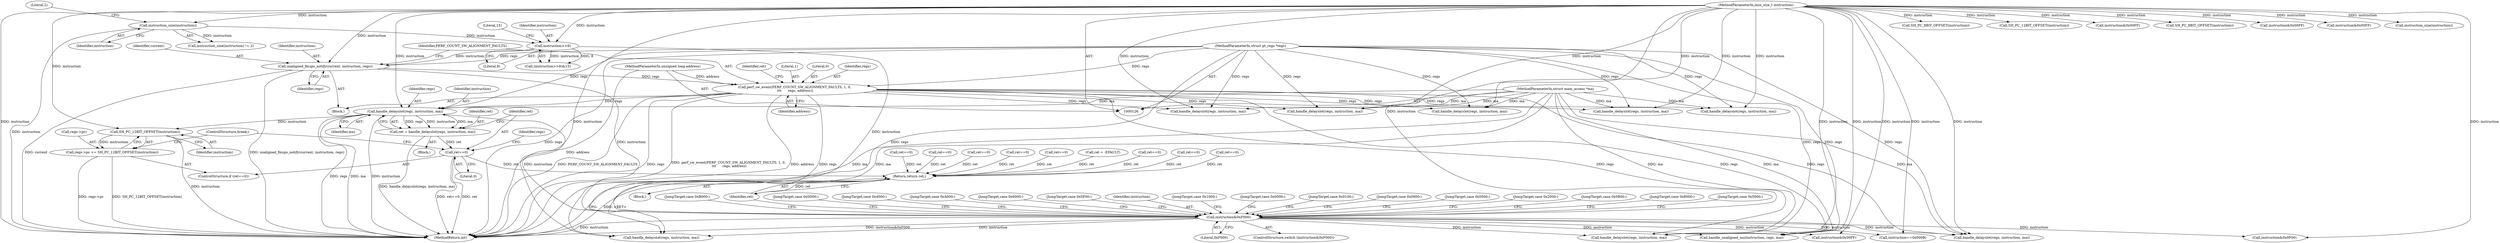 digraph "1_linux_a8b0ca17b80e92faab46ee7179ba9e99ccb61233_23@pointer" {
"1000420" [label="(Call,handle_delayslot(regs, instruction, ma))"];
"1000166" [label="(Call,perf_sw_event(PERF_COUNT_SW_ALIGNMENT_FAULTS, 1, 0,\n \t\t\t      regs, address))"];
"1000162" [label="(Call,unaligned_fixups_notify(current, instruction, regs))"];
"1000147" [label="(Call,instruction>>8)"];
"1000138" [label="(Call,instruction_size(instruction))"];
"1000127" [label="(MethodParameterIn,insn_size_t instruction)"];
"1000128" [label="(MethodParameterIn,struct pt_regs *regs)"];
"1000131" [label="(MethodParameterIn,unsigned long address)"];
"1000177" [label="(Call,instruction&0xF000)"];
"1000129" [label="(MethodParameterIn,struct mem_access *ma)"];
"1000418" [label="(Call,ret = handle_delayslot(regs, instruction, ma))"];
"1000425" [label="(Call,ret==0)"];
"1000463" [label="(Return,return ret;)"];
"1000432" [label="(Call,SH_PC_12BIT_OFFSET(instruction))"];
"1000428" [label="(Call,regs->pc += SH_PC_12BIT_OFFSET(instruction))"];
"1000167" [label="(Identifier,PERF_COUNT_SW_ALIGNMENT_FAULTS)"];
"1000183" [label="(Call,instruction==0x000B)"];
"1000430" [label="(Identifier,regs)"];
"1000173" [label="(Identifier,ret)"];
"1000179" [label="(Literal,0xF000)"];
"1000433" [label="(Identifier,instruction)"];
"1000168" [label="(Literal,1)"];
"1000169" [label="(Literal,0)"];
"1000137" [label="(Call,instruction_size(instruction) != 2)"];
"1000432" [label="(Call,SH_PC_12BIT_OFFSET(instruction))"];
"1000383" [label="(JumpTarget,case 0x0D00:)"];
"1000150" [label="(Literal,15)"];
"1000140" [label="(Literal,2)"];
"1000272" [label="(JumpTarget,case 0x4000:)"];
"1000162" [label="(Call,unaligned_fixups_notify(current, instruction, regs))"];
"1000378" [label="(Call,SH_PC_8BIT_OFFSET(instruction))"];
"1000484" [label="(MethodReturn,int)"];
"1000244" [label="(Call,ret==0)"];
"1000417" [label="(JumpTarget,case 0xA000:)"];
"1000351" [label="(Call,handle_delayslot(regs, instruction, ma))"];
"1000139" [label="(Identifier,instruction)"];
"1000147" [label="(Call,instruction>>8)"];
"1000287" [label="(Call,ret==0)"];
"1000334" [label="(JumpTarget,case 0x6000:)"];
"1000460" [label="(Call,SH_PC_12BIT_OFFSET(instruction))"];
"1000348" [label="(JumpTarget,case 0x0F00:)"];
"1000178" [label="(Identifier,instruction)"];
"1000268" [label="(JumpTarget,case 0x1000:)"];
"1000129" [label="(MethodParameterIn,struct mem_access *ma)"];
"1000207" [label="(Call,instruction&0x00FF)"];
"1000413" [label="(Call,SH_PC_8BIT_OFFSET(instruction))"];
"1000131" [label="(MethodParameterIn,unsigned long address)"];
"1000275" [label="(Call,instruction&0x00FF)"];
"1000391" [label="(Call,ret==0)"];
"1000298" [label="(Call,instruction&0x00FF)"];
"1000427" [label="(Literal,0)"];
"1000194" [label="(Call,ret==0)"];
"1000171" [label="(Identifier,address)"];
"1000163" [label="(Identifier,current)"];
"1000463" [label="(Return,return ret;)"];
"1000181" [label="(JumpTarget,case 0x0000:)"];
"1000468" [label="(Call,handle_unaligned_ins(instruction, regs, ma))"];
"1000426" [label="(Identifier,ret)"];
"1000128" [label="(MethodParameterIn,struct pt_regs *regs)"];
"1000425" [label="(Call,ret==0)"];
"1000421" [label="(Identifier,regs)"];
"1000342" [label="(JumpTarget,case 0x0100:)"];
"1000305" [label="(Call,handle_delayslot(regs, instruction, ma))"];
"1000381" [label="(JumpTarget,case 0x0900:)"];
"1000344" [label="(JumpTarget,case 0x0500:)"];
"1000148" [label="(Identifier,instruction)"];
"1000232" [label="(Call,instruction&0x00FF)"];
"1000270" [label="(JumpTarget,case 0x2000:)"];
"1000138" [label="(Call,instruction_size(instruction))"];
"1000420" [label="(Call,handle_delayslot(regs, instruction, ma))"];
"1000356" [label="(Call,ret==0)"];
"1000346" [label="(JumpTarget,case 0x0B00:)"];
"1000423" [label="(Identifier,ma)"];
"1000189" [label="(Call,handle_delayslot(regs, instruction, ma))"];
"1000336" [label="(JumpTarget,case 0x8000:)"];
"1000132" [label="(Block,)"];
"1000434" [label="(ControlStructure,break;)"];
"1000166" [label="(Call,perf_sw_event(PERF_COUNT_SW_ALIGNMENT_FAULTS, 1, 0,\n \t\t\t      regs, address))"];
"1000418" [label="(Call,ret = handle_delayslot(regs, instruction, ma))"];
"1000177" [label="(Call,instruction&0xF000)"];
"1000422" [label="(Identifier,instruction)"];
"1000170" [label="(Identifier,regs)"];
"1000429" [label="(Call,regs->pc)"];
"1000164" [label="(Identifier,instruction)"];
"1000180" [label="(Block,)"];
"1000146" [label="(Call,(instruction>>8)&15)"];
"1000161" [label="(Block,)"];
"1000310" [label="(Call,ret==0)"];
"1000219" [label="(Call,ret==0)"];
"1000172" [label="(Call,ret = -EFAULT)"];
"1000332" [label="(JumpTarget,case 0x5000:)"];
"1000214" [label="(Call,handle_delayslot(regs, instruction, ma))"];
"1000443" [label="(Call,ret==0)"];
"1000464" [label="(Identifier,ret)"];
"1000480" [label="(Call,instruction_size(instruction))"];
"1000239" [label="(Call,handle_delayslot(regs, instruction, ma))"];
"1000386" [label="(Call,handle_delayslot(regs, instruction, ma))"];
"1000176" [label="(ControlStructure,switch (instruction&0xF000))"];
"1000127" [label="(MethodParameterIn,insn_size_t instruction)"];
"1000165" [label="(Identifier,regs)"];
"1000438" [label="(Call,handle_delayslot(regs, instruction, ma))"];
"1000282" [label="(Call,handle_delayslot(regs, instruction, ma))"];
"1000435" [label="(JumpTarget,case 0xB000:)"];
"1000419" [label="(Identifier,ret)"];
"1000428" [label="(Call,regs->pc += SH_PC_12BIT_OFFSET(instruction))"];
"1000338" [label="(Call,instruction&0x0F00)"];
"1000149" [label="(Literal,8)"];
"1000424" [label="(ControlStructure,if (ret==0))"];
"1000420" -> "1000418"  [label="AST: "];
"1000420" -> "1000423"  [label="CFG: "];
"1000421" -> "1000420"  [label="AST: "];
"1000422" -> "1000420"  [label="AST: "];
"1000423" -> "1000420"  [label="AST: "];
"1000418" -> "1000420"  [label="CFG: "];
"1000420" -> "1000484"  [label="DDG: ma"];
"1000420" -> "1000484"  [label="DDG: instruction"];
"1000420" -> "1000484"  [label="DDG: regs"];
"1000420" -> "1000418"  [label="DDG: regs"];
"1000420" -> "1000418"  [label="DDG: instruction"];
"1000420" -> "1000418"  [label="DDG: ma"];
"1000166" -> "1000420"  [label="DDG: regs"];
"1000128" -> "1000420"  [label="DDG: regs"];
"1000177" -> "1000420"  [label="DDG: instruction"];
"1000127" -> "1000420"  [label="DDG: instruction"];
"1000129" -> "1000420"  [label="DDG: ma"];
"1000420" -> "1000432"  [label="DDG: instruction"];
"1000166" -> "1000161"  [label="AST: "];
"1000166" -> "1000171"  [label="CFG: "];
"1000167" -> "1000166"  [label="AST: "];
"1000168" -> "1000166"  [label="AST: "];
"1000169" -> "1000166"  [label="AST: "];
"1000170" -> "1000166"  [label="AST: "];
"1000171" -> "1000166"  [label="AST: "];
"1000173" -> "1000166"  [label="CFG: "];
"1000166" -> "1000484"  [label="DDG: perf_sw_event(PERF_COUNT_SW_ALIGNMENT_FAULTS, 1, 0,\n \t\t\t      regs, address)"];
"1000166" -> "1000484"  [label="DDG: PERF_COUNT_SW_ALIGNMENT_FAULTS"];
"1000166" -> "1000484"  [label="DDG: address"];
"1000166" -> "1000484"  [label="DDG: regs"];
"1000162" -> "1000166"  [label="DDG: regs"];
"1000128" -> "1000166"  [label="DDG: regs"];
"1000131" -> "1000166"  [label="DDG: address"];
"1000166" -> "1000189"  [label="DDG: regs"];
"1000166" -> "1000214"  [label="DDG: regs"];
"1000166" -> "1000239"  [label="DDG: regs"];
"1000166" -> "1000282"  [label="DDG: regs"];
"1000166" -> "1000305"  [label="DDG: regs"];
"1000166" -> "1000351"  [label="DDG: regs"];
"1000166" -> "1000386"  [label="DDG: regs"];
"1000166" -> "1000438"  [label="DDG: regs"];
"1000166" -> "1000468"  [label="DDG: regs"];
"1000162" -> "1000161"  [label="AST: "];
"1000162" -> "1000165"  [label="CFG: "];
"1000163" -> "1000162"  [label="AST: "];
"1000164" -> "1000162"  [label="AST: "];
"1000165" -> "1000162"  [label="AST: "];
"1000167" -> "1000162"  [label="CFG: "];
"1000162" -> "1000484"  [label="DDG: current"];
"1000162" -> "1000484"  [label="DDG: unaligned_fixups_notify(current, instruction, regs)"];
"1000147" -> "1000162"  [label="DDG: instruction"];
"1000127" -> "1000162"  [label="DDG: instruction"];
"1000128" -> "1000162"  [label="DDG: regs"];
"1000162" -> "1000177"  [label="DDG: instruction"];
"1000147" -> "1000146"  [label="AST: "];
"1000147" -> "1000149"  [label="CFG: "];
"1000148" -> "1000147"  [label="AST: "];
"1000149" -> "1000147"  [label="AST: "];
"1000150" -> "1000147"  [label="CFG: "];
"1000147" -> "1000146"  [label="DDG: instruction"];
"1000147" -> "1000146"  [label="DDG: 8"];
"1000138" -> "1000147"  [label="DDG: instruction"];
"1000127" -> "1000147"  [label="DDG: instruction"];
"1000147" -> "1000177"  [label="DDG: instruction"];
"1000138" -> "1000137"  [label="AST: "];
"1000138" -> "1000139"  [label="CFG: "];
"1000139" -> "1000138"  [label="AST: "];
"1000140" -> "1000138"  [label="CFG: "];
"1000138" -> "1000484"  [label="DDG: instruction"];
"1000138" -> "1000137"  [label="DDG: instruction"];
"1000127" -> "1000138"  [label="DDG: instruction"];
"1000127" -> "1000126"  [label="AST: "];
"1000127" -> "1000484"  [label="DDG: instruction"];
"1000127" -> "1000177"  [label="DDG: instruction"];
"1000127" -> "1000183"  [label="DDG: instruction"];
"1000127" -> "1000189"  [label="DDG: instruction"];
"1000127" -> "1000207"  [label="DDG: instruction"];
"1000127" -> "1000214"  [label="DDG: instruction"];
"1000127" -> "1000232"  [label="DDG: instruction"];
"1000127" -> "1000239"  [label="DDG: instruction"];
"1000127" -> "1000275"  [label="DDG: instruction"];
"1000127" -> "1000282"  [label="DDG: instruction"];
"1000127" -> "1000298"  [label="DDG: instruction"];
"1000127" -> "1000305"  [label="DDG: instruction"];
"1000127" -> "1000338"  [label="DDG: instruction"];
"1000127" -> "1000351"  [label="DDG: instruction"];
"1000127" -> "1000378"  [label="DDG: instruction"];
"1000127" -> "1000386"  [label="DDG: instruction"];
"1000127" -> "1000413"  [label="DDG: instruction"];
"1000127" -> "1000432"  [label="DDG: instruction"];
"1000127" -> "1000438"  [label="DDG: instruction"];
"1000127" -> "1000460"  [label="DDG: instruction"];
"1000127" -> "1000468"  [label="DDG: instruction"];
"1000127" -> "1000480"  [label="DDG: instruction"];
"1000128" -> "1000126"  [label="AST: "];
"1000128" -> "1000484"  [label="DDG: regs"];
"1000128" -> "1000189"  [label="DDG: regs"];
"1000128" -> "1000214"  [label="DDG: regs"];
"1000128" -> "1000239"  [label="DDG: regs"];
"1000128" -> "1000282"  [label="DDG: regs"];
"1000128" -> "1000305"  [label="DDG: regs"];
"1000128" -> "1000351"  [label="DDG: regs"];
"1000128" -> "1000386"  [label="DDG: regs"];
"1000128" -> "1000438"  [label="DDG: regs"];
"1000128" -> "1000468"  [label="DDG: regs"];
"1000131" -> "1000126"  [label="AST: "];
"1000131" -> "1000484"  [label="DDG: address"];
"1000177" -> "1000176"  [label="AST: "];
"1000177" -> "1000179"  [label="CFG: "];
"1000178" -> "1000177"  [label="AST: "];
"1000179" -> "1000177"  [label="AST: "];
"1000181" -> "1000177"  [label="CFG: "];
"1000268" -> "1000177"  [label="CFG: "];
"1000270" -> "1000177"  [label="CFG: "];
"1000272" -> "1000177"  [label="CFG: "];
"1000332" -> "1000177"  [label="CFG: "];
"1000334" -> "1000177"  [label="CFG: "];
"1000336" -> "1000177"  [label="CFG: "];
"1000342" -> "1000177"  [label="CFG: "];
"1000344" -> "1000177"  [label="CFG: "];
"1000346" -> "1000177"  [label="CFG: "];
"1000348" -> "1000177"  [label="CFG: "];
"1000381" -> "1000177"  [label="CFG: "];
"1000383" -> "1000177"  [label="CFG: "];
"1000417" -> "1000177"  [label="CFG: "];
"1000435" -> "1000177"  [label="CFG: "];
"1000464" -> "1000177"  [label="CFG: "];
"1000177" -> "1000484"  [label="DDG: instruction"];
"1000177" -> "1000484"  [label="DDG: instruction&0xF000"];
"1000177" -> "1000183"  [label="DDG: instruction"];
"1000177" -> "1000275"  [label="DDG: instruction"];
"1000177" -> "1000338"  [label="DDG: instruction"];
"1000177" -> "1000351"  [label="DDG: instruction"];
"1000177" -> "1000386"  [label="DDG: instruction"];
"1000177" -> "1000438"  [label="DDG: instruction"];
"1000177" -> "1000468"  [label="DDG: instruction"];
"1000129" -> "1000126"  [label="AST: "];
"1000129" -> "1000484"  [label="DDG: ma"];
"1000129" -> "1000189"  [label="DDG: ma"];
"1000129" -> "1000214"  [label="DDG: ma"];
"1000129" -> "1000239"  [label="DDG: ma"];
"1000129" -> "1000282"  [label="DDG: ma"];
"1000129" -> "1000305"  [label="DDG: ma"];
"1000129" -> "1000351"  [label="DDG: ma"];
"1000129" -> "1000386"  [label="DDG: ma"];
"1000129" -> "1000438"  [label="DDG: ma"];
"1000129" -> "1000468"  [label="DDG: ma"];
"1000418" -> "1000180"  [label="AST: "];
"1000419" -> "1000418"  [label="AST: "];
"1000426" -> "1000418"  [label="CFG: "];
"1000418" -> "1000484"  [label="DDG: handle_delayslot(regs, instruction, ma)"];
"1000418" -> "1000425"  [label="DDG: ret"];
"1000425" -> "1000424"  [label="AST: "];
"1000425" -> "1000427"  [label="CFG: "];
"1000426" -> "1000425"  [label="AST: "];
"1000427" -> "1000425"  [label="AST: "];
"1000430" -> "1000425"  [label="CFG: "];
"1000434" -> "1000425"  [label="CFG: "];
"1000425" -> "1000484"  [label="DDG: ret"];
"1000425" -> "1000484"  [label="DDG: ret==0"];
"1000425" -> "1000463"  [label="DDG: ret"];
"1000463" -> "1000132"  [label="AST: "];
"1000463" -> "1000464"  [label="CFG: "];
"1000464" -> "1000463"  [label="AST: "];
"1000484" -> "1000463"  [label="CFG: "];
"1000463" -> "1000484"  [label="DDG: <RET>"];
"1000464" -> "1000463"  [label="DDG: ret"];
"1000310" -> "1000463"  [label="DDG: ret"];
"1000194" -> "1000463"  [label="DDG: ret"];
"1000172" -> "1000463"  [label="DDG: ret"];
"1000244" -> "1000463"  [label="DDG: ret"];
"1000443" -> "1000463"  [label="DDG: ret"];
"1000391" -> "1000463"  [label="DDG: ret"];
"1000356" -> "1000463"  [label="DDG: ret"];
"1000287" -> "1000463"  [label="DDG: ret"];
"1000219" -> "1000463"  [label="DDG: ret"];
"1000432" -> "1000428"  [label="AST: "];
"1000432" -> "1000433"  [label="CFG: "];
"1000433" -> "1000432"  [label="AST: "];
"1000428" -> "1000432"  [label="CFG: "];
"1000432" -> "1000484"  [label="DDG: instruction"];
"1000432" -> "1000428"  [label="DDG: instruction"];
"1000428" -> "1000424"  [label="AST: "];
"1000429" -> "1000428"  [label="AST: "];
"1000434" -> "1000428"  [label="CFG: "];
"1000428" -> "1000484"  [label="DDG: SH_PC_12BIT_OFFSET(instruction)"];
"1000428" -> "1000484"  [label="DDG: regs->pc"];
}
